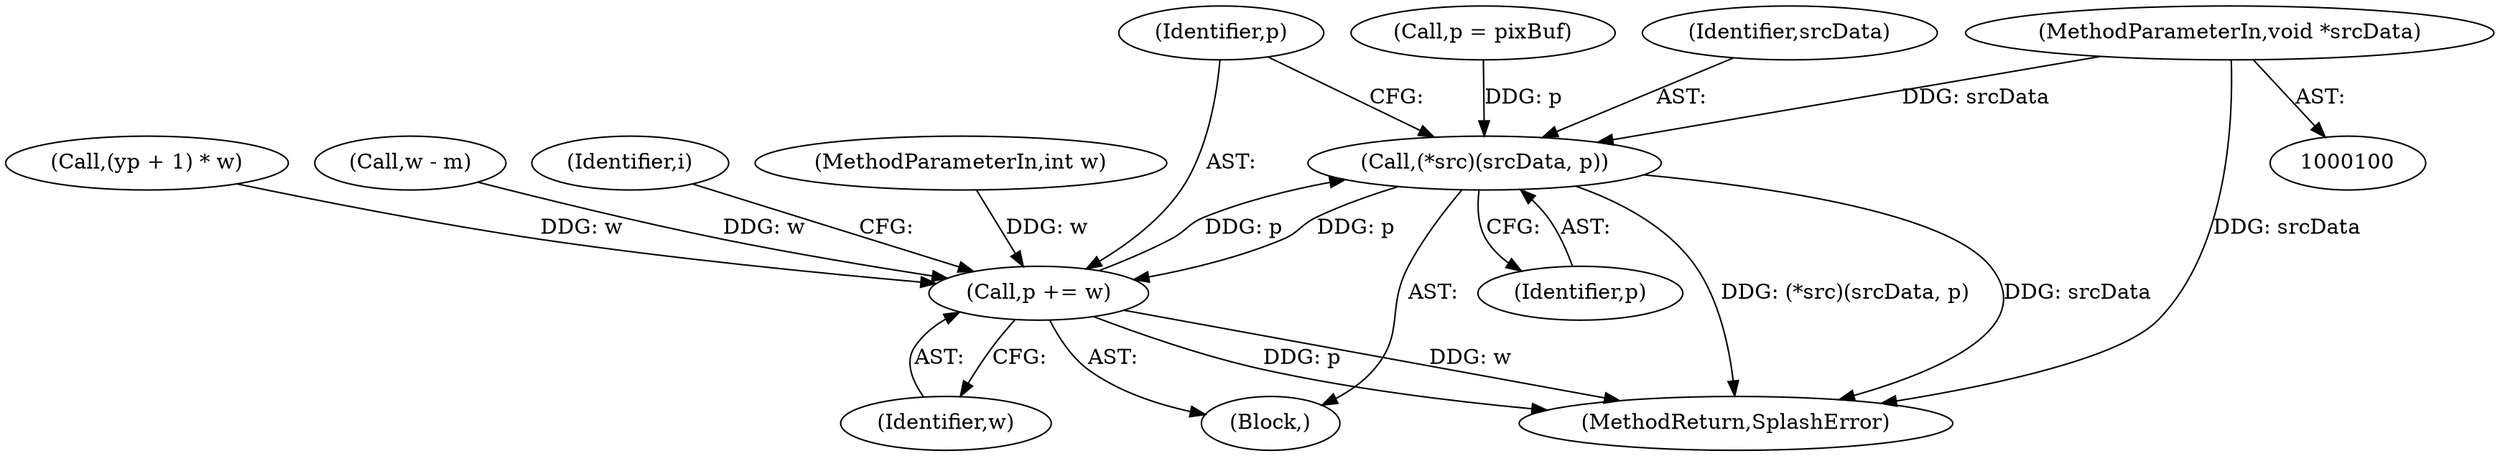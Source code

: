 digraph "0_poppler_9cf2325fb22f812b31858e519411f57747d39bd8_1@pointer" {
"1000102" [label="(MethodParameterIn,void *srcData)"];
"1000976" [label="(Call,(*src)(srcData, p))"];
"1000979" [label="(Call,p += w)"];
"1000975" [label="(Block,)"];
"1000895" [label="(Call,(yp + 1) * w)"];
"1001207" [label="(Call,w - m)"];
"1000981" [label="(Identifier,w)"];
"1000974" [label="(Identifier,i)"];
"1000102" [label="(MethodParameterIn,void *srcData)"];
"1000979" [label="(Call,p += w)"];
"1000103" [label="(MethodParameterIn,int w)"];
"1000980" [label="(Identifier,p)"];
"1000963" [label="(Call,p = pixBuf)"];
"1000976" [label="(Call,(*src)(srcData, p))"];
"1000977" [label="(Identifier,srcData)"];
"1001280" [label="(MethodReturn,SplashError)"];
"1000978" [label="(Identifier,p)"];
"1000102" -> "1000100"  [label="AST: "];
"1000102" -> "1001280"  [label="DDG: srcData"];
"1000102" -> "1000976"  [label="DDG: srcData"];
"1000976" -> "1000975"  [label="AST: "];
"1000976" -> "1000978"  [label="CFG: "];
"1000977" -> "1000976"  [label="AST: "];
"1000978" -> "1000976"  [label="AST: "];
"1000980" -> "1000976"  [label="CFG: "];
"1000976" -> "1001280"  [label="DDG: srcData"];
"1000976" -> "1001280"  [label="DDG: (*src)(srcData, p)"];
"1000963" -> "1000976"  [label="DDG: p"];
"1000979" -> "1000976"  [label="DDG: p"];
"1000976" -> "1000979"  [label="DDG: p"];
"1000979" -> "1000975"  [label="AST: "];
"1000979" -> "1000981"  [label="CFG: "];
"1000980" -> "1000979"  [label="AST: "];
"1000981" -> "1000979"  [label="AST: "];
"1000974" -> "1000979"  [label="CFG: "];
"1000979" -> "1001280"  [label="DDG: w"];
"1000979" -> "1001280"  [label="DDG: p"];
"1000895" -> "1000979"  [label="DDG: w"];
"1001207" -> "1000979"  [label="DDG: w"];
"1000103" -> "1000979"  [label="DDG: w"];
}
